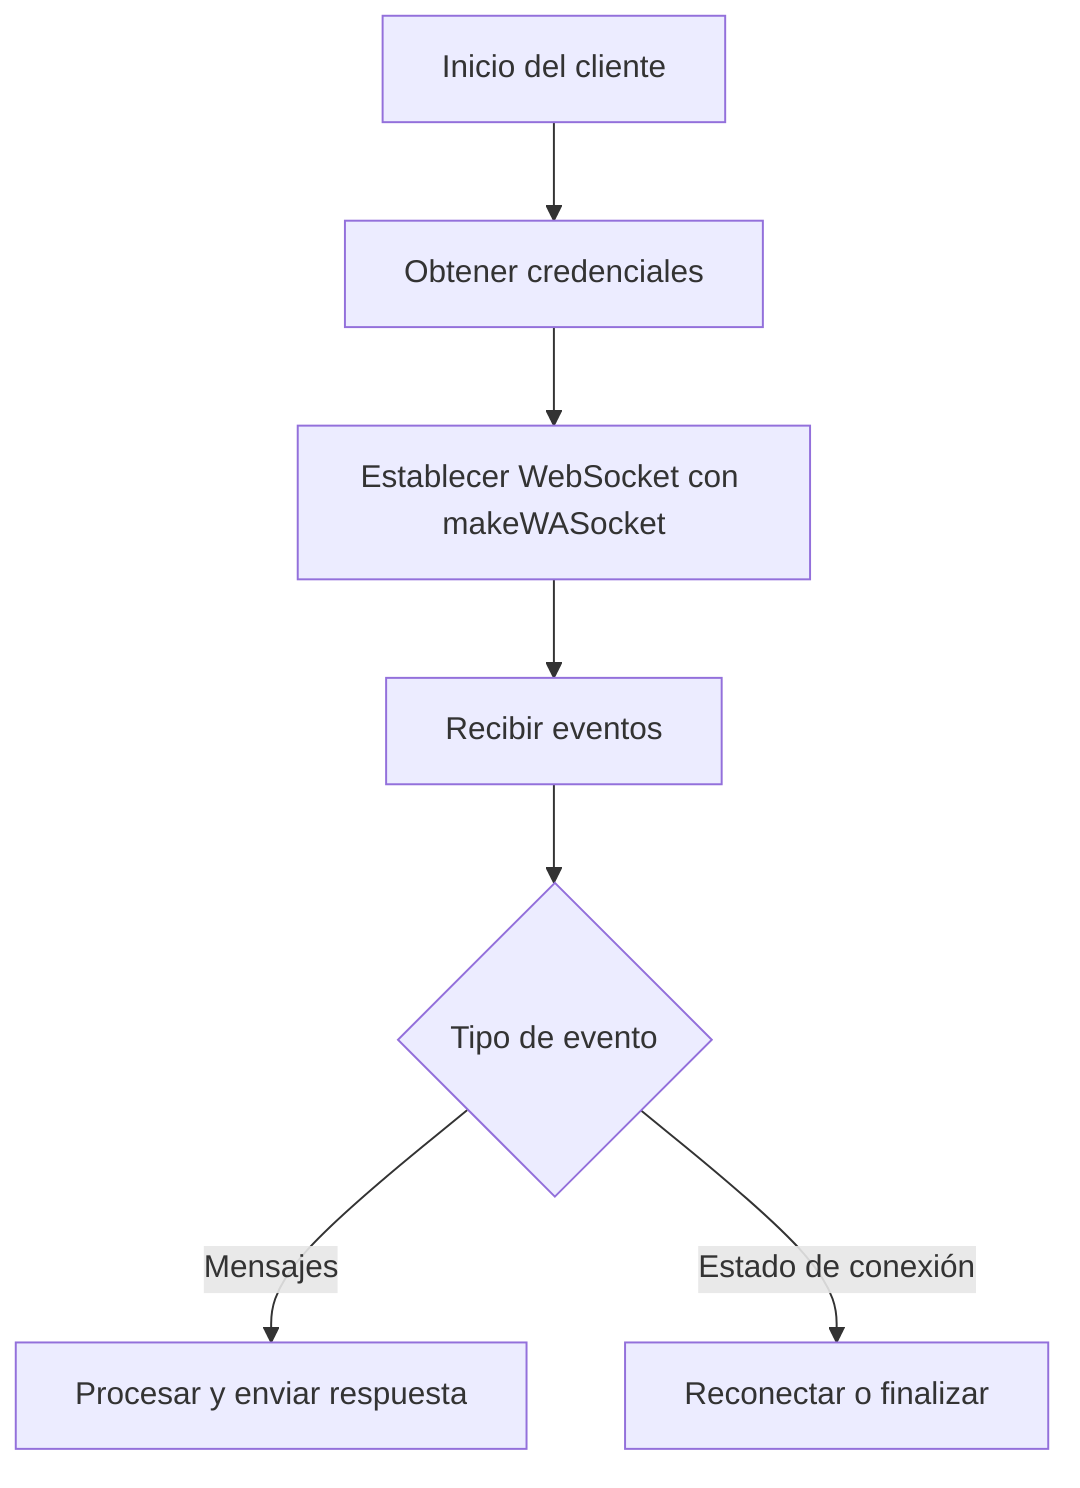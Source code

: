 flowchart TD
    A[Inicio del cliente] --> B[Obtener credenciales]
    B --> C[Establecer WebSocket con makeWASocket]
    C --> D[Recibir eventos]
    D --> E{Tipo de evento}
    E -->|Mensajes| F[Procesar y enviar respuesta]
    E -->|Estado de conexión| G[Reconectar o finalizar]